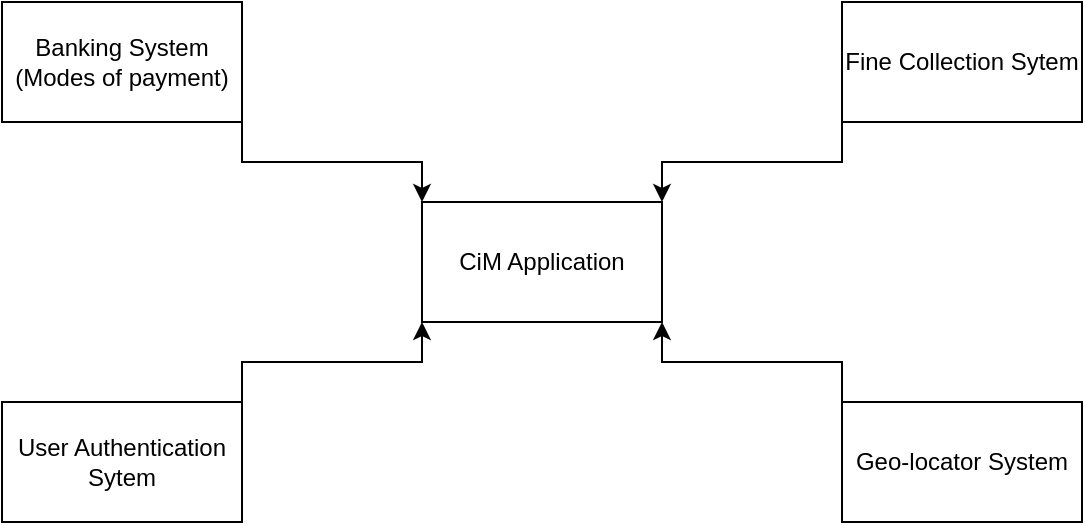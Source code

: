 <mxfile version="24.4.0" type="device">
  <diagram name="Page-1" id="iXQ4aJ-nEUN2sfEoA5IL">
    <mxGraphModel dx="1050" dy="522" grid="0" gridSize="10" guides="1" tooltips="1" connect="1" arrows="1" fold="1" page="1" pageScale="1" pageWidth="850" pageHeight="1100" math="0" shadow="0">
      <root>
        <mxCell id="0" />
        <mxCell id="1" parent="0" />
        <mxCell id="zHtnoaJTTPK6IZbiMsDz-1" value="CiM Application" style="rounded=0;whiteSpace=wrap;html=1;" vertex="1" parent="1">
          <mxGeometry x="360" y="240" width="120" height="60" as="geometry" />
        </mxCell>
        <mxCell id="zHtnoaJTTPK6IZbiMsDz-3" style="edgeStyle=orthogonalEdgeStyle;rounded=0;orthogonalLoop=1;jettySize=auto;html=1;exitX=1;exitY=1;exitDx=0;exitDy=0;entryX=0;entryY=0;entryDx=0;entryDy=0;" edge="1" parent="1" source="zHtnoaJTTPK6IZbiMsDz-2" target="zHtnoaJTTPK6IZbiMsDz-1">
          <mxGeometry relative="1" as="geometry" />
        </mxCell>
        <mxCell id="zHtnoaJTTPK6IZbiMsDz-2" value="Banking System&lt;div&gt;(Modes of payment)&lt;/div&gt;" style="rounded=0;whiteSpace=wrap;html=1;" vertex="1" parent="1">
          <mxGeometry x="150" y="140" width="120" height="60" as="geometry" />
        </mxCell>
        <mxCell id="zHtnoaJTTPK6IZbiMsDz-5" style="edgeStyle=orthogonalEdgeStyle;rounded=0;orthogonalLoop=1;jettySize=auto;html=1;exitX=0;exitY=1;exitDx=0;exitDy=0;entryX=1;entryY=0;entryDx=0;entryDy=0;" edge="1" parent="1" source="zHtnoaJTTPK6IZbiMsDz-4" target="zHtnoaJTTPK6IZbiMsDz-1">
          <mxGeometry relative="1" as="geometry" />
        </mxCell>
        <mxCell id="zHtnoaJTTPK6IZbiMsDz-4" value="Fine Collection Sytem" style="rounded=0;whiteSpace=wrap;html=1;" vertex="1" parent="1">
          <mxGeometry x="570" y="140" width="120" height="60" as="geometry" />
        </mxCell>
        <mxCell id="zHtnoaJTTPK6IZbiMsDz-7" style="edgeStyle=orthogonalEdgeStyle;rounded=0;orthogonalLoop=1;jettySize=auto;html=1;exitX=1;exitY=0;exitDx=0;exitDy=0;entryX=0;entryY=1;entryDx=0;entryDy=0;" edge="1" parent="1" source="zHtnoaJTTPK6IZbiMsDz-6" target="zHtnoaJTTPK6IZbiMsDz-1">
          <mxGeometry relative="1" as="geometry" />
        </mxCell>
        <mxCell id="zHtnoaJTTPK6IZbiMsDz-6" value="User Authentication Sytem" style="rounded=0;whiteSpace=wrap;html=1;" vertex="1" parent="1">
          <mxGeometry x="150" y="340" width="120" height="60" as="geometry" />
        </mxCell>
        <mxCell id="zHtnoaJTTPK6IZbiMsDz-9" style="edgeStyle=orthogonalEdgeStyle;rounded=0;orthogonalLoop=1;jettySize=auto;html=1;exitX=0;exitY=0;exitDx=0;exitDy=0;entryX=1;entryY=1;entryDx=0;entryDy=0;" edge="1" parent="1" source="zHtnoaJTTPK6IZbiMsDz-8" target="zHtnoaJTTPK6IZbiMsDz-1">
          <mxGeometry relative="1" as="geometry" />
        </mxCell>
        <mxCell id="zHtnoaJTTPK6IZbiMsDz-8" value="Geo-locator System" style="rounded=0;whiteSpace=wrap;html=1;" vertex="1" parent="1">
          <mxGeometry x="570" y="340" width="120" height="60" as="geometry" />
        </mxCell>
      </root>
    </mxGraphModel>
  </diagram>
</mxfile>
